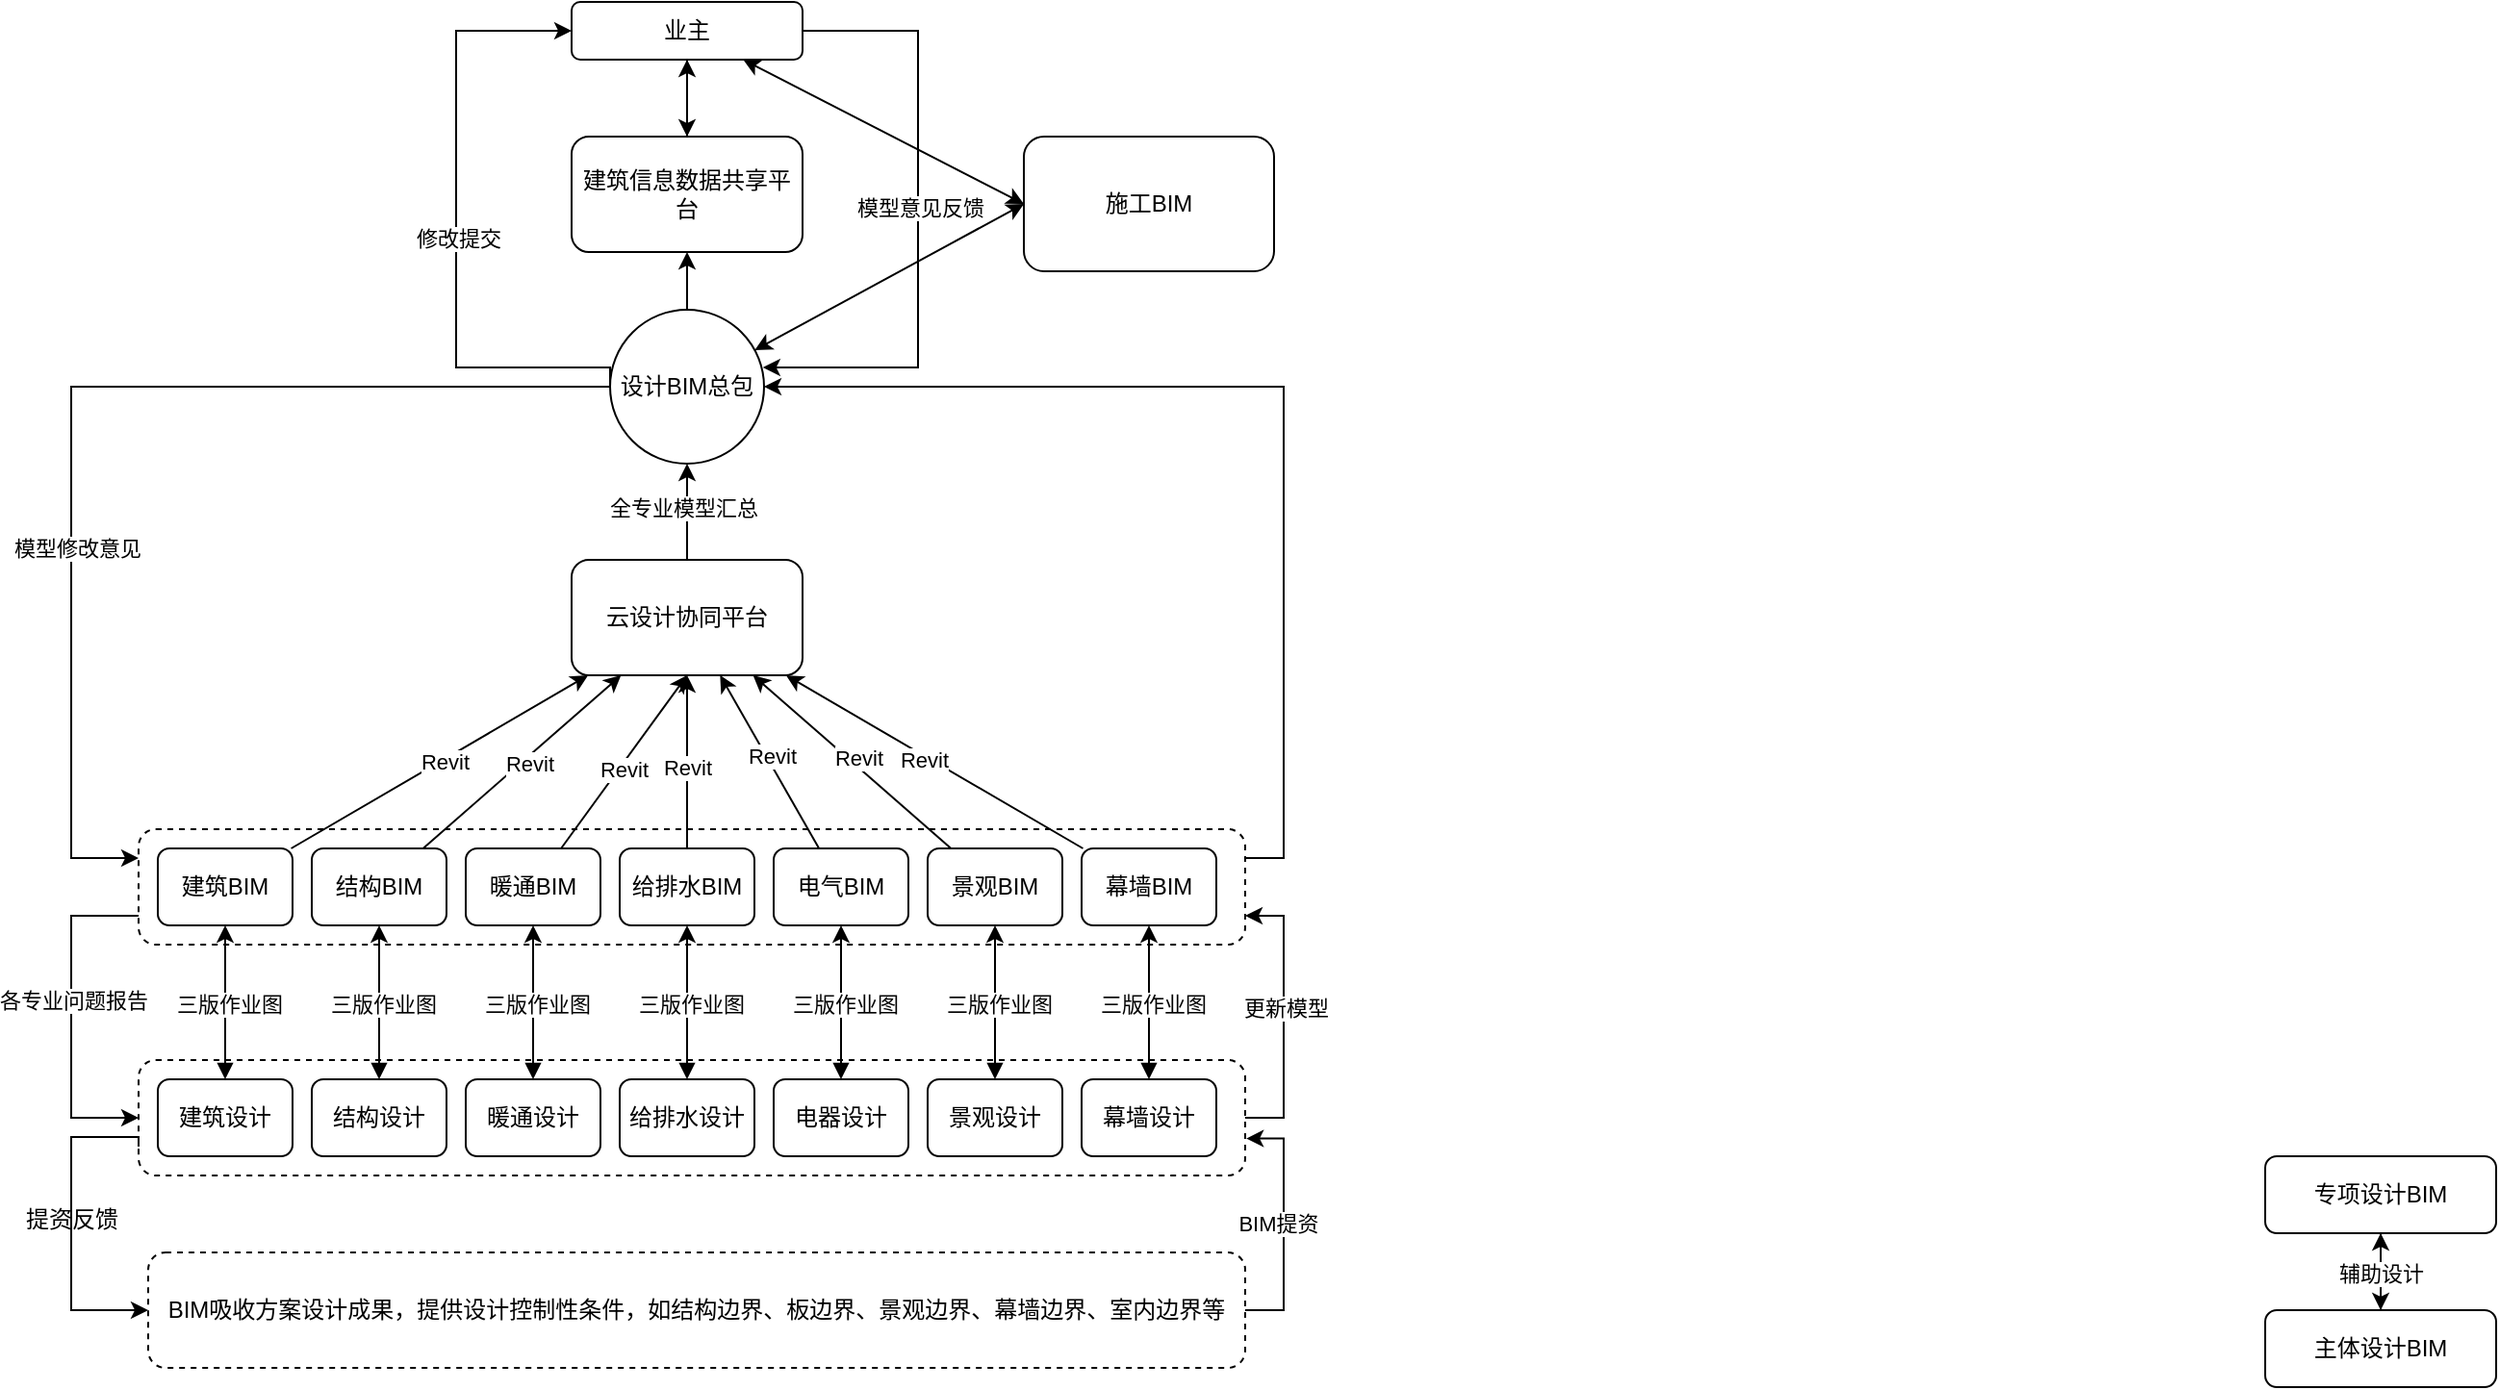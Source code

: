<mxfile version="23.1.7" type="github">
  <diagram id="_444KMjF0R_JeEPrCnwJ" name="第 1 页">
    <mxGraphModel dx="1434" dy="774" grid="1" gridSize="10" guides="1" tooltips="1" connect="1" arrows="1" fold="1" page="1" pageScale="1" pageWidth="827" pageHeight="1169" math="0" shadow="0">
      <root>
        <mxCell id="0" />
        <mxCell id="1" parent="0" />
        <mxCell id="IrjwPeZLxQH9oHeEekAO-6" style="edgeStyle=orthogonalEdgeStyle;rounded=0;orthogonalLoop=1;jettySize=auto;html=1;" parent="1" source="6z5tFiYWaeQXX5f0UAhT-1" target="IrjwPeZLxQH9oHeEekAO-4" edge="1">
          <mxGeometry relative="1" as="geometry" />
        </mxCell>
        <mxCell id="IrjwPeZLxQH9oHeEekAO-67" style="edgeStyle=orthogonalEdgeStyle;rounded=0;orthogonalLoop=1;jettySize=auto;html=1;entryX=0;entryY=0.25;entryDx=0;entryDy=0;exitX=0;exitY=0.5;exitDx=0;exitDy=0;" parent="1" source="6z5tFiYWaeQXX5f0UAhT-1" target="IrjwPeZLxQH9oHeEekAO-53" edge="1">
          <mxGeometry relative="1" as="geometry">
            <Array as="points">
              <mxPoint x="80" y="360" />
              <mxPoint x="80" y="605" />
            </Array>
          </mxGeometry>
        </mxCell>
        <mxCell id="IrjwPeZLxQH9oHeEekAO-68" value="模型修改意见" style="edgeLabel;html=1;align=center;verticalAlign=middle;resizable=0;points=[];" parent="IrjwPeZLxQH9oHeEekAO-67" vertex="1" connectable="0">
          <mxGeometry x="0.298" y="3" relative="1" as="geometry">
            <mxPoint as="offset" />
          </mxGeometry>
        </mxCell>
        <mxCell id="IrjwPeZLxQH9oHeEekAO-71" style="edgeStyle=orthogonalEdgeStyle;rounded=0;orthogonalLoop=1;jettySize=auto;html=1;entryX=0;entryY=0.5;entryDx=0;entryDy=0;exitX=0;exitY=0.5;exitDx=0;exitDy=0;" parent="1" source="6z5tFiYWaeQXX5f0UAhT-1" target="6z5tFiYWaeQXX5f0UAhT-9" edge="1">
          <mxGeometry relative="1" as="geometry">
            <Array as="points">
              <mxPoint x="280" y="350" />
              <mxPoint x="280" y="175" />
            </Array>
          </mxGeometry>
        </mxCell>
        <mxCell id="IrjwPeZLxQH9oHeEekAO-72" value="修改提交" style="edgeLabel;html=1;align=center;verticalAlign=middle;resizable=0;points=[];" parent="IrjwPeZLxQH9oHeEekAO-71" vertex="1" connectable="0">
          <mxGeometry x="-0.03" y="-1" relative="1" as="geometry">
            <mxPoint as="offset" />
          </mxGeometry>
        </mxCell>
        <mxCell id="2pAdNBix7doNy72w-4oj-2" style="rounded=0;orthogonalLoop=1;jettySize=auto;html=1;entryX=0;entryY=0.5;entryDx=0;entryDy=0;startArrow=classic;startFill=1;" edge="1" parent="1" source="6z5tFiYWaeQXX5f0UAhT-1" target="2pAdNBix7doNy72w-4oj-1">
          <mxGeometry relative="1" as="geometry" />
        </mxCell>
        <mxCell id="6z5tFiYWaeQXX5f0UAhT-1" value="设计BIM总包" style="ellipse;whiteSpace=wrap;html=1;aspect=fixed;" parent="1" vertex="1">
          <mxGeometry x="360" y="320" width="80" height="80" as="geometry" />
        </mxCell>
        <mxCell id="IrjwPeZLxQH9oHeEekAO-8" style="rounded=0;orthogonalLoop=1;jettySize=auto;html=1;" parent="1" source="6z5tFiYWaeQXX5f0UAhT-2" target="IrjwPeZLxQH9oHeEekAO-3" edge="1">
          <mxGeometry relative="1" as="geometry" />
        </mxCell>
        <mxCell id="IrjwPeZLxQH9oHeEekAO-27" value="Revit" style="edgeLabel;html=1;align=center;verticalAlign=middle;resizable=0;points=[];" parent="IrjwPeZLxQH9oHeEekAO-8" vertex="1" connectable="0">
          <mxGeometry x="0.017" y="-1" relative="1" as="geometry">
            <mxPoint as="offset" />
          </mxGeometry>
        </mxCell>
        <mxCell id="6z5tFiYWaeQXX5f0UAhT-2" value="建筑BIM" style="rounded=1;whiteSpace=wrap;html=1;" parent="1" vertex="1">
          <mxGeometry x="125" y="600" width="70" height="40" as="geometry" />
        </mxCell>
        <mxCell id="6z5tFiYWaeQXX5f0UAhT-21" style="edgeStyle=none;rounded=0;orthogonalLoop=1;jettySize=auto;html=1;entryX=0.5;entryY=0;entryDx=0;entryDy=0;" parent="1" source="6z5tFiYWaeQXX5f0UAhT-3" target="6z5tFiYWaeQXX5f0UAhT-17" edge="1">
          <mxGeometry relative="1" as="geometry" />
        </mxCell>
        <mxCell id="6z5tFiYWaeQXX5f0UAhT-3" value="专项设计BIM" style="rounded=1;whiteSpace=wrap;html=1;" parent="1" vertex="1">
          <mxGeometry x="1220" y="760" width="120" height="40" as="geometry" />
        </mxCell>
        <mxCell id="IrjwPeZLxQH9oHeEekAO-64" style="edgeStyle=orthogonalEdgeStyle;rounded=0;orthogonalLoop=1;jettySize=auto;html=1;entryX=0.992;entryY=0.383;entryDx=0;entryDy=0;exitX=1;exitY=0.5;exitDx=0;exitDy=0;entryPerimeter=0;" parent="1" source="6z5tFiYWaeQXX5f0UAhT-9" target="6z5tFiYWaeQXX5f0UAhT-1" edge="1">
          <mxGeometry relative="1" as="geometry">
            <Array as="points">
              <mxPoint x="520" y="175" />
              <mxPoint x="520" y="350" />
              <mxPoint x="439" y="350" />
            </Array>
          </mxGeometry>
        </mxCell>
        <mxCell id="IrjwPeZLxQH9oHeEekAO-66" value="模型意见反馈" style="edgeLabel;html=1;align=center;verticalAlign=middle;resizable=0;points=[];" parent="IrjwPeZLxQH9oHeEekAO-64" vertex="1" connectable="0">
          <mxGeometry x="-0.04" y="1" relative="1" as="geometry">
            <mxPoint as="offset" />
          </mxGeometry>
        </mxCell>
        <mxCell id="IrjwPeZLxQH9oHeEekAO-65" value="" style="edgeStyle=orthogonalEdgeStyle;rounded=0;orthogonalLoop=1;jettySize=auto;html=1;" parent="1" source="6z5tFiYWaeQXX5f0UAhT-9" target="IrjwPeZLxQH9oHeEekAO-4" edge="1">
          <mxGeometry relative="1" as="geometry" />
        </mxCell>
        <mxCell id="2pAdNBix7doNy72w-4oj-3" style="rounded=0;orthogonalLoop=1;jettySize=auto;html=1;startArrow=classic;startFill=1;entryX=0;entryY=0.5;entryDx=0;entryDy=0;" edge="1" parent="1" source="6z5tFiYWaeQXX5f0UAhT-9" target="2pAdNBix7doNy72w-4oj-1">
          <mxGeometry relative="1" as="geometry" />
        </mxCell>
        <mxCell id="6z5tFiYWaeQXX5f0UAhT-9" value="业主" style="rounded=1;whiteSpace=wrap;html=1;" parent="1" vertex="1">
          <mxGeometry x="340" y="160" width="120" height="30" as="geometry" />
        </mxCell>
        <mxCell id="6z5tFiYWaeQXX5f0UAhT-20" style="edgeStyle=none;rounded=0;orthogonalLoop=1;jettySize=auto;html=1;entryX=0.5;entryY=1;entryDx=0;entryDy=0;" parent="1" source="6z5tFiYWaeQXX5f0UAhT-17" target="6z5tFiYWaeQXX5f0UAhT-3" edge="1">
          <mxGeometry relative="1" as="geometry" />
        </mxCell>
        <mxCell id="6z5tFiYWaeQXX5f0UAhT-23" value="辅助设计" style="edgeLabel;html=1;align=center;verticalAlign=middle;resizable=0;points=[];" parent="6z5tFiYWaeQXX5f0UAhT-20" vertex="1" connectable="0">
          <mxGeometry x="0.384" relative="1" as="geometry">
            <mxPoint y="8" as="offset" />
          </mxGeometry>
        </mxCell>
        <mxCell id="6z5tFiYWaeQXX5f0UAhT-17" value="主体设计BIM" style="rounded=1;whiteSpace=wrap;html=1;" parent="1" vertex="1">
          <mxGeometry x="1220" y="840" width="120" height="40" as="geometry" />
        </mxCell>
        <mxCell id="IrjwPeZLxQH9oHeEekAO-7" style="edgeStyle=orthogonalEdgeStyle;rounded=0;orthogonalLoop=1;jettySize=auto;html=1;" parent="1" source="IrjwPeZLxQH9oHeEekAO-3" target="6z5tFiYWaeQXX5f0UAhT-1" edge="1">
          <mxGeometry relative="1" as="geometry" />
        </mxCell>
        <mxCell id="IrjwPeZLxQH9oHeEekAO-54" value="全专业模型汇总" style="edgeLabel;html=1;align=center;verticalAlign=middle;resizable=0;points=[];" parent="IrjwPeZLxQH9oHeEekAO-7" vertex="1" connectable="0">
          <mxGeometry x="0.08" y="2" relative="1" as="geometry">
            <mxPoint as="offset" />
          </mxGeometry>
        </mxCell>
        <mxCell id="IrjwPeZLxQH9oHeEekAO-3" value="云设计协同平台" style="rounded=1;whiteSpace=wrap;html=1;" parent="1" vertex="1">
          <mxGeometry x="340" y="450" width="120" height="60" as="geometry" />
        </mxCell>
        <mxCell id="IrjwPeZLxQH9oHeEekAO-5" style="edgeStyle=orthogonalEdgeStyle;rounded=0;orthogonalLoop=1;jettySize=auto;html=1;" parent="1" source="IrjwPeZLxQH9oHeEekAO-4" target="6z5tFiYWaeQXX5f0UAhT-9" edge="1">
          <mxGeometry relative="1" as="geometry" />
        </mxCell>
        <mxCell id="IrjwPeZLxQH9oHeEekAO-4" value="建筑信息数据共享平台" style="rounded=1;whiteSpace=wrap;html=1;" parent="1" vertex="1">
          <mxGeometry x="340" y="230" width="120" height="60" as="geometry" />
        </mxCell>
        <mxCell id="IrjwPeZLxQH9oHeEekAO-10" style="rounded=0;orthogonalLoop=1;jettySize=auto;html=1;" parent="1" source="IrjwPeZLxQH9oHeEekAO-9" target="IrjwPeZLxQH9oHeEekAO-3" edge="1">
          <mxGeometry relative="1" as="geometry" />
        </mxCell>
        <mxCell id="IrjwPeZLxQH9oHeEekAO-26" value="Revit" style="edgeLabel;html=1;align=center;verticalAlign=middle;resizable=0;points=[];" parent="IrjwPeZLxQH9oHeEekAO-10" vertex="1" connectable="0">
          <mxGeometry x="0.032" y="-3" relative="1" as="geometry">
            <mxPoint as="offset" />
          </mxGeometry>
        </mxCell>
        <mxCell id="IrjwPeZLxQH9oHeEekAO-9" value="结构BIM" style="rounded=1;whiteSpace=wrap;html=1;" parent="1" vertex="1">
          <mxGeometry x="205" y="600" width="70" height="40" as="geometry" />
        </mxCell>
        <mxCell id="IrjwPeZLxQH9oHeEekAO-16" style="rounded=0;orthogonalLoop=1;jettySize=auto;html=1;entryX=0.5;entryY=1;entryDx=0;entryDy=0;" parent="1" source="IrjwPeZLxQH9oHeEekAO-11" target="IrjwPeZLxQH9oHeEekAO-3" edge="1">
          <mxGeometry relative="1" as="geometry" />
        </mxCell>
        <mxCell id="IrjwPeZLxQH9oHeEekAO-25" value="Revit" style="edgeLabel;html=1;align=center;verticalAlign=middle;resizable=0;points=[];" parent="IrjwPeZLxQH9oHeEekAO-16" vertex="1" connectable="0">
          <mxGeometry x="-0.063" y="-2" relative="1" as="geometry">
            <mxPoint as="offset" />
          </mxGeometry>
        </mxCell>
        <mxCell id="IrjwPeZLxQH9oHeEekAO-11" value="&lt;div&gt;暖通BIM&lt;/div&gt;" style="rounded=1;whiteSpace=wrap;html=1;" parent="1" vertex="1">
          <mxGeometry x="285" y="600" width="70" height="40" as="geometry" />
        </mxCell>
        <mxCell id="IrjwPeZLxQH9oHeEekAO-17" style="rounded=0;orthogonalLoop=1;jettySize=auto;html=1;entryX=0.5;entryY=1;entryDx=0;entryDy=0;" parent="1" source="IrjwPeZLxQH9oHeEekAO-12" target="IrjwPeZLxQH9oHeEekAO-3" edge="1">
          <mxGeometry relative="1" as="geometry" />
        </mxCell>
        <mxCell id="IrjwPeZLxQH9oHeEekAO-24" value="Revit" style="edgeLabel;html=1;align=center;verticalAlign=middle;resizable=0;points=[];" parent="IrjwPeZLxQH9oHeEekAO-17" vertex="1" connectable="0">
          <mxGeometry x="-0.061" relative="1" as="geometry">
            <mxPoint as="offset" />
          </mxGeometry>
        </mxCell>
        <mxCell id="IrjwPeZLxQH9oHeEekAO-12" value="&lt;div&gt;给排水BIM&lt;/div&gt;" style="rounded=1;whiteSpace=wrap;html=1;" parent="1" vertex="1">
          <mxGeometry x="365" y="600" width="70" height="40" as="geometry" />
        </mxCell>
        <mxCell id="IrjwPeZLxQH9oHeEekAO-18" style="rounded=0;orthogonalLoop=1;jettySize=auto;html=1;" parent="1" source="IrjwPeZLxQH9oHeEekAO-13" target="IrjwPeZLxQH9oHeEekAO-3" edge="1">
          <mxGeometry relative="1" as="geometry" />
        </mxCell>
        <mxCell id="IrjwPeZLxQH9oHeEekAO-23" value="Revit" style="edgeLabel;html=1;align=center;verticalAlign=middle;resizable=0;points=[];" parent="IrjwPeZLxQH9oHeEekAO-18" vertex="1" connectable="0">
          <mxGeometry x="0.052" y="-2" relative="1" as="geometry">
            <mxPoint as="offset" />
          </mxGeometry>
        </mxCell>
        <mxCell id="IrjwPeZLxQH9oHeEekAO-13" value="&lt;div&gt;电气BIM&lt;/div&gt;" style="rounded=1;whiteSpace=wrap;html=1;" parent="1" vertex="1">
          <mxGeometry x="445" y="600" width="70" height="40" as="geometry" />
        </mxCell>
        <mxCell id="IrjwPeZLxQH9oHeEekAO-19" style="rounded=0;orthogonalLoop=1;jettySize=auto;html=1;" parent="1" source="IrjwPeZLxQH9oHeEekAO-14" target="IrjwPeZLxQH9oHeEekAO-3" edge="1">
          <mxGeometry relative="1" as="geometry" />
        </mxCell>
        <mxCell id="IrjwPeZLxQH9oHeEekAO-22" value="Revit" style="edgeLabel;html=1;align=center;verticalAlign=middle;resizable=0;points=[];" parent="IrjwPeZLxQH9oHeEekAO-19" vertex="1" connectable="0">
          <mxGeometry x="0.075" y="-2" relative="1" as="geometry">
            <mxPoint x="6" y="3" as="offset" />
          </mxGeometry>
        </mxCell>
        <mxCell id="IrjwPeZLxQH9oHeEekAO-14" value="&lt;div&gt;景观BIM&lt;/div&gt;" style="rounded=1;whiteSpace=wrap;html=1;" parent="1" vertex="1">
          <mxGeometry x="525" y="600" width="70" height="40" as="geometry" />
        </mxCell>
        <mxCell id="IrjwPeZLxQH9oHeEekAO-20" style="rounded=0;orthogonalLoop=1;jettySize=auto;html=1;" parent="1" source="IrjwPeZLxQH9oHeEekAO-15" target="IrjwPeZLxQH9oHeEekAO-3" edge="1">
          <mxGeometry relative="1" as="geometry" />
        </mxCell>
        <mxCell id="IrjwPeZLxQH9oHeEekAO-21" value="Revit" style="edgeLabel;html=1;align=center;verticalAlign=middle;resizable=0;points=[];" parent="IrjwPeZLxQH9oHeEekAO-20" vertex="1" connectable="0">
          <mxGeometry x="0.056" y="2" relative="1" as="geometry">
            <mxPoint as="offset" />
          </mxGeometry>
        </mxCell>
        <mxCell id="IrjwPeZLxQH9oHeEekAO-15" value="&lt;div&gt;幕墙BIM&lt;/div&gt;" style="rounded=1;whiteSpace=wrap;html=1;" parent="1" vertex="1">
          <mxGeometry x="605" y="600" width="70" height="40" as="geometry" />
        </mxCell>
        <mxCell id="IrjwPeZLxQH9oHeEekAO-29" style="rounded=0;orthogonalLoop=1;jettySize=auto;html=1;entryX=0.5;entryY=1;entryDx=0;entryDy=0;startArrow=block;startFill=1;" parent="1" source="IrjwPeZLxQH9oHeEekAO-28" target="6z5tFiYWaeQXX5f0UAhT-2" edge="1">
          <mxGeometry relative="1" as="geometry" />
        </mxCell>
        <mxCell id="IrjwPeZLxQH9oHeEekAO-30" value="三版作业图" style="edgeLabel;html=1;align=center;verticalAlign=middle;resizable=0;points=[];" parent="IrjwPeZLxQH9oHeEekAO-29" vertex="1" connectable="0">
          <mxGeometry x="-0.025" y="-2" relative="1" as="geometry">
            <mxPoint as="offset" />
          </mxGeometry>
        </mxCell>
        <mxCell id="IrjwPeZLxQH9oHeEekAO-28" value="建筑设计" style="rounded=1;whiteSpace=wrap;html=1;" parent="1" vertex="1">
          <mxGeometry x="125" y="720" width="70" height="40" as="geometry" />
        </mxCell>
        <mxCell id="IrjwPeZLxQH9oHeEekAO-33" style="rounded=0;orthogonalLoop=1;jettySize=auto;html=1;startArrow=block;startFill=1;entryX=0.5;entryY=1;entryDx=0;entryDy=0;exitX=0.5;exitY=0;exitDx=0;exitDy=0;" parent="1" source="IrjwPeZLxQH9oHeEekAO-35" target="IrjwPeZLxQH9oHeEekAO-9" edge="1">
          <mxGeometry relative="1" as="geometry">
            <mxPoint x="165" y="660" as="targetPoint" />
            <mxPoint x="165" y="700" as="sourcePoint" />
          </mxGeometry>
        </mxCell>
        <mxCell id="IrjwPeZLxQH9oHeEekAO-34" value="三版作业图" style="edgeLabel;html=1;align=center;verticalAlign=middle;resizable=0;points=[];" parent="IrjwPeZLxQH9oHeEekAO-33" vertex="1" connectable="0">
          <mxGeometry x="-0.025" y="-2" relative="1" as="geometry">
            <mxPoint as="offset" />
          </mxGeometry>
        </mxCell>
        <mxCell id="IrjwPeZLxQH9oHeEekAO-35" value="结构设计" style="rounded=1;whiteSpace=wrap;html=1;" parent="1" vertex="1">
          <mxGeometry x="205" y="720" width="70" height="40" as="geometry" />
        </mxCell>
        <mxCell id="IrjwPeZLxQH9oHeEekAO-36" style="rounded=0;orthogonalLoop=1;jettySize=auto;html=1;startArrow=block;startFill=1;entryX=0.5;entryY=1;entryDx=0;entryDy=0;exitX=0.5;exitY=0;exitDx=0;exitDy=0;" parent="1" source="IrjwPeZLxQH9oHeEekAO-38" target="IrjwPeZLxQH9oHeEekAO-11" edge="1">
          <mxGeometry relative="1" as="geometry">
            <mxPoint x="320" y="660" as="targetPoint" />
            <mxPoint x="320" y="710" as="sourcePoint" />
          </mxGeometry>
        </mxCell>
        <mxCell id="IrjwPeZLxQH9oHeEekAO-37" value="三版作业图" style="edgeLabel;html=1;align=center;verticalAlign=middle;resizable=0;points=[];" parent="IrjwPeZLxQH9oHeEekAO-36" vertex="1" connectable="0">
          <mxGeometry x="-0.025" y="-2" relative="1" as="geometry">
            <mxPoint as="offset" />
          </mxGeometry>
        </mxCell>
        <mxCell id="IrjwPeZLxQH9oHeEekAO-38" value="暖通设计" style="rounded=1;whiteSpace=wrap;html=1;" parent="1" vertex="1">
          <mxGeometry x="285" y="720" width="70" height="40" as="geometry" />
        </mxCell>
        <mxCell id="IrjwPeZLxQH9oHeEekAO-39" style="rounded=0;orthogonalLoop=1;jettySize=auto;html=1;startArrow=block;startFill=1;exitX=0.5;exitY=0;exitDx=0;exitDy=0;" parent="1" source="IrjwPeZLxQH9oHeEekAO-41" target="IrjwPeZLxQH9oHeEekAO-12" edge="1">
          <mxGeometry relative="1" as="geometry">
            <mxPoint x="404" y="670" as="targetPoint" />
            <mxPoint x="329" y="730" as="sourcePoint" />
          </mxGeometry>
        </mxCell>
        <mxCell id="IrjwPeZLxQH9oHeEekAO-40" value="三版作业图" style="edgeLabel;html=1;align=center;verticalAlign=middle;resizable=0;points=[];" parent="IrjwPeZLxQH9oHeEekAO-39" vertex="1" connectable="0">
          <mxGeometry x="-0.025" y="-2" relative="1" as="geometry">
            <mxPoint as="offset" />
          </mxGeometry>
        </mxCell>
        <mxCell id="IrjwPeZLxQH9oHeEekAO-41" value="给排水设计" style="rounded=1;whiteSpace=wrap;html=1;" parent="1" vertex="1">
          <mxGeometry x="365" y="720" width="70" height="40" as="geometry" />
        </mxCell>
        <mxCell id="IrjwPeZLxQH9oHeEekAO-42" style="rounded=0;orthogonalLoop=1;jettySize=auto;html=1;startArrow=block;startFill=1;entryX=0.5;entryY=1;entryDx=0;entryDy=0;exitX=0.5;exitY=0;exitDx=0;exitDy=0;" parent="1" source="IrjwPeZLxQH9oHeEekAO-44" target="IrjwPeZLxQH9oHeEekAO-13" edge="1">
          <mxGeometry relative="1" as="geometry">
            <mxPoint x="480" y="660" as="targetPoint" />
            <mxPoint x="475" y="700" as="sourcePoint" />
          </mxGeometry>
        </mxCell>
        <mxCell id="IrjwPeZLxQH9oHeEekAO-43" value="三版作业图" style="edgeLabel;html=1;align=center;verticalAlign=middle;resizable=0;points=[];" parent="IrjwPeZLxQH9oHeEekAO-42" vertex="1" connectable="0">
          <mxGeometry x="-0.025" y="-2" relative="1" as="geometry">
            <mxPoint as="offset" />
          </mxGeometry>
        </mxCell>
        <mxCell id="IrjwPeZLxQH9oHeEekAO-44" value="电器设计" style="rounded=1;whiteSpace=wrap;html=1;" parent="1" vertex="1">
          <mxGeometry x="445" y="720" width="70" height="40" as="geometry" />
        </mxCell>
        <mxCell id="IrjwPeZLxQH9oHeEekAO-45" style="rounded=0;orthogonalLoop=1;jettySize=auto;html=1;startArrow=block;startFill=1;entryX=0.5;entryY=1;entryDx=0;entryDy=0;exitX=0.5;exitY=0;exitDx=0;exitDy=0;" parent="1" source="IrjwPeZLxQH9oHeEekAO-47" target="IrjwPeZLxQH9oHeEekAO-14" edge="1">
          <mxGeometry relative="1" as="geometry">
            <mxPoint x="560" y="660" as="targetPoint" />
            <mxPoint x="560" y="710" as="sourcePoint" />
          </mxGeometry>
        </mxCell>
        <mxCell id="IrjwPeZLxQH9oHeEekAO-46" value="三版作业图" style="edgeLabel;html=1;align=center;verticalAlign=middle;resizable=0;points=[];" parent="IrjwPeZLxQH9oHeEekAO-45" vertex="1" connectable="0">
          <mxGeometry x="-0.025" y="-2" relative="1" as="geometry">
            <mxPoint as="offset" />
          </mxGeometry>
        </mxCell>
        <mxCell id="IrjwPeZLxQH9oHeEekAO-47" value="景观设计" style="rounded=1;whiteSpace=wrap;html=1;" parent="1" vertex="1">
          <mxGeometry x="525" y="720" width="70" height="40" as="geometry" />
        </mxCell>
        <mxCell id="IrjwPeZLxQH9oHeEekAO-48" style="rounded=0;orthogonalLoop=1;jettySize=auto;html=1;startArrow=block;startFill=1;entryX=0.5;entryY=1;entryDx=0;entryDy=0;exitX=0.5;exitY=0;exitDx=0;exitDy=0;" parent="1" source="IrjwPeZLxQH9oHeEekAO-50" target="IrjwPeZLxQH9oHeEekAO-15" edge="1">
          <mxGeometry relative="1" as="geometry">
            <mxPoint x="650" y="660" as="targetPoint" />
            <mxPoint x="575" y="720" as="sourcePoint" />
          </mxGeometry>
        </mxCell>
        <mxCell id="IrjwPeZLxQH9oHeEekAO-49" value="三版作业图" style="edgeLabel;html=1;align=center;verticalAlign=middle;resizable=0;points=[];" parent="IrjwPeZLxQH9oHeEekAO-48" vertex="1" connectable="0">
          <mxGeometry x="-0.025" y="-2" relative="1" as="geometry">
            <mxPoint as="offset" />
          </mxGeometry>
        </mxCell>
        <mxCell id="IrjwPeZLxQH9oHeEekAO-50" value="幕墙设计" style="rounded=1;whiteSpace=wrap;html=1;" parent="1" vertex="1">
          <mxGeometry x="605" y="720" width="70" height="40" as="geometry" />
        </mxCell>
        <mxCell id="IrjwPeZLxQH9oHeEekAO-60" style="edgeStyle=orthogonalEdgeStyle;rounded=0;orthogonalLoop=1;jettySize=auto;html=1;entryX=0;entryY=0.5;entryDx=0;entryDy=0;exitX=0;exitY=0.75;exitDx=0;exitDy=0;" parent="1" source="IrjwPeZLxQH9oHeEekAO-53" target="IrjwPeZLxQH9oHeEekAO-58" edge="1">
          <mxGeometry relative="1" as="geometry">
            <Array as="points">
              <mxPoint x="80" y="635" />
              <mxPoint x="80" y="740" />
            </Array>
          </mxGeometry>
        </mxCell>
        <mxCell id="IrjwPeZLxQH9oHeEekAO-63" value="各专业问题报告" style="edgeLabel;html=1;align=center;verticalAlign=middle;resizable=0;points=[];" parent="IrjwPeZLxQH9oHeEekAO-60" vertex="1" connectable="0">
          <mxGeometry x="-0.095" y="1" relative="1" as="geometry">
            <mxPoint as="offset" />
          </mxGeometry>
        </mxCell>
        <mxCell id="IrjwPeZLxQH9oHeEekAO-69" style="edgeStyle=orthogonalEdgeStyle;rounded=0;orthogonalLoop=1;jettySize=auto;html=1;entryX=1;entryY=0.5;entryDx=0;entryDy=0;exitX=1;exitY=0.25;exitDx=0;exitDy=0;" parent="1" source="IrjwPeZLxQH9oHeEekAO-53" target="6z5tFiYWaeQXX5f0UAhT-1" edge="1">
          <mxGeometry relative="1" as="geometry" />
        </mxCell>
        <mxCell id="IrjwPeZLxQH9oHeEekAO-53" value="" style="rounded=1;whiteSpace=wrap;html=1;dashed=1;fillColor=none;" parent="1" vertex="1">
          <mxGeometry x="115" y="590" width="575" height="60" as="geometry" />
        </mxCell>
        <mxCell id="IrjwPeZLxQH9oHeEekAO-59" style="edgeStyle=orthogonalEdgeStyle;rounded=0;orthogonalLoop=1;jettySize=auto;html=1;entryX=1;entryY=0.75;entryDx=0;entryDy=0;exitX=1;exitY=0.5;exitDx=0;exitDy=0;" parent="1" source="IrjwPeZLxQH9oHeEekAO-58" target="IrjwPeZLxQH9oHeEekAO-53" edge="1">
          <mxGeometry relative="1" as="geometry" />
        </mxCell>
        <mxCell id="IrjwPeZLxQH9oHeEekAO-62" value="更新模型" style="edgeLabel;html=1;align=center;verticalAlign=middle;resizable=0;points=[];" parent="IrjwPeZLxQH9oHeEekAO-59" vertex="1" connectable="0">
          <mxGeometry x="0.069" y="-1" relative="1" as="geometry">
            <mxPoint as="offset" />
          </mxGeometry>
        </mxCell>
        <mxCell id="b8Y-zz4C_BAveQWGTimN-4" style="edgeStyle=orthogonalEdgeStyle;rounded=0;orthogonalLoop=1;jettySize=auto;html=1;entryX=0;entryY=0.5;entryDx=0;entryDy=0;exitX=0;exitY=0.75;exitDx=0;exitDy=0;" parent="1" source="IrjwPeZLxQH9oHeEekAO-58" target="b8Y-zz4C_BAveQWGTimN-1" edge="1">
          <mxGeometry relative="1" as="geometry">
            <Array as="points">
              <mxPoint x="115" y="750" />
              <mxPoint x="80" y="750" />
              <mxPoint x="80" y="840" />
            </Array>
          </mxGeometry>
        </mxCell>
        <mxCell id="IrjwPeZLxQH9oHeEekAO-58" value="" style="rounded=1;whiteSpace=wrap;html=1;fillColor=none;dashed=1;" parent="1" vertex="1">
          <mxGeometry x="115" y="710" width="575" height="60" as="geometry" />
        </mxCell>
        <mxCell id="b8Y-zz4C_BAveQWGTimN-3" style="edgeStyle=orthogonalEdgeStyle;rounded=0;orthogonalLoop=1;jettySize=auto;html=1;entryX=1.001;entryY=0.68;entryDx=0;entryDy=0;exitX=1;exitY=0.5;exitDx=0;exitDy=0;entryPerimeter=0;" parent="1" source="b8Y-zz4C_BAveQWGTimN-1" target="IrjwPeZLxQH9oHeEekAO-58" edge="1">
          <mxGeometry relative="1" as="geometry" />
        </mxCell>
        <mxCell id="b8Y-zz4C_BAveQWGTimN-5" value="BIM提资" style="edgeLabel;html=1;align=center;verticalAlign=middle;resizable=0;points=[];" parent="b8Y-zz4C_BAveQWGTimN-3" vertex="1" connectable="0">
          <mxGeometry x="0.011" y="3" relative="1" as="geometry">
            <mxPoint as="offset" />
          </mxGeometry>
        </mxCell>
        <mxCell id="b8Y-zz4C_BAveQWGTimN-1" value="BIM吸收方案设计成果，提供设计控制性条件，如结构边界、板边界、景观边界、幕墙边界、室内边界等" style="rounded=1;whiteSpace=wrap;html=1;dashed=1;" parent="1" vertex="1">
          <mxGeometry x="120" y="810" width="570" height="60" as="geometry" />
        </mxCell>
        <mxCell id="b8Y-zz4C_BAveQWGTimN-6" value="提资反馈" style="text;html=1;align=center;verticalAlign=middle;resizable=0;points=[];autosize=1;strokeColor=none;fillColor=none;" parent="1" vertex="1">
          <mxGeometry x="45" y="778" width="70" height="30" as="geometry" />
        </mxCell>
        <mxCell id="2pAdNBix7doNy72w-4oj-1" value="施工BIM" style="rounded=1;whiteSpace=wrap;html=1;" vertex="1" parent="1">
          <mxGeometry x="575" y="230" width="130" height="70" as="geometry" />
        </mxCell>
      </root>
    </mxGraphModel>
  </diagram>
</mxfile>
